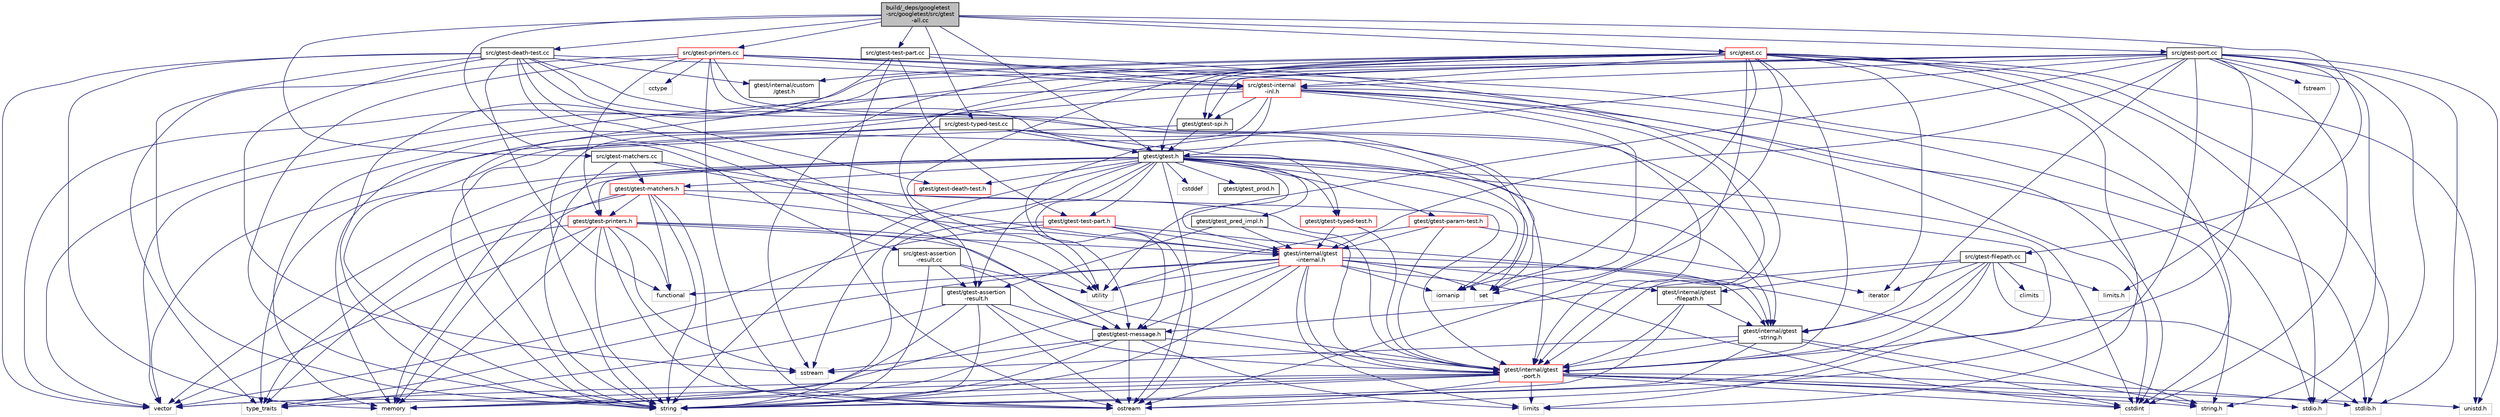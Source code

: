 digraph "build/_deps/googletest-src/googletest/src/gtest-all.cc"
{
 // LATEX_PDF_SIZE
  edge [fontname="Helvetica",fontsize="10",labelfontname="Helvetica",labelfontsize="10"];
  node [fontname="Helvetica",fontsize="10",shape=record];
  Node1 [label="build/_deps/googletest\l-src/googletest/src/gtest\l-all.cc",height=0.2,width=0.4,color="black", fillcolor="grey75", style="filled", fontcolor="black",tooltip=" "];
  Node1 -> Node2 [color="midnightblue",fontsize="10",style="solid"];
  Node2 [label="gtest/gtest.h",height=0.2,width=0.4,color="black", fillcolor="white", style="filled",URL="$gtest_8h.html",tooltip=" "];
  Node2 -> Node3 [color="midnightblue",fontsize="10",style="solid"];
  Node3 [label="cstddef",height=0.2,width=0.4,color="grey75", fillcolor="white", style="filled",tooltip=" "];
  Node2 -> Node4 [color="midnightblue",fontsize="10",style="solid"];
  Node4 [label="cstdint",height=0.2,width=0.4,color="grey75", fillcolor="white", style="filled",tooltip=" "];
  Node2 -> Node5 [color="midnightblue",fontsize="10",style="solid"];
  Node5 [label="iomanip",height=0.2,width=0.4,color="grey75", fillcolor="white", style="filled",tooltip=" "];
  Node2 -> Node6 [color="midnightblue",fontsize="10",style="solid"];
  Node6 [label="limits",height=0.2,width=0.4,color="grey75", fillcolor="white", style="filled",tooltip=" "];
  Node2 -> Node7 [color="midnightblue",fontsize="10",style="solid"];
  Node7 [label="memory",height=0.2,width=0.4,color="grey75", fillcolor="white", style="filled",tooltip=" "];
  Node2 -> Node8 [color="midnightblue",fontsize="10",style="solid"];
  Node8 [label="ostream",height=0.2,width=0.4,color="grey75", fillcolor="white", style="filled",tooltip=" "];
  Node2 -> Node9 [color="midnightblue",fontsize="10",style="solid"];
  Node9 [label="set",height=0.2,width=0.4,color="grey75", fillcolor="white", style="filled",tooltip=" "];
  Node2 -> Node10 [color="midnightblue",fontsize="10",style="solid"];
  Node10 [label="sstream",height=0.2,width=0.4,color="grey75", fillcolor="white", style="filled",tooltip=" "];
  Node2 -> Node11 [color="midnightblue",fontsize="10",style="solid"];
  Node11 [label="string",height=0.2,width=0.4,color="grey75", fillcolor="white", style="filled",tooltip=" "];
  Node2 -> Node12 [color="midnightblue",fontsize="10",style="solid"];
  Node12 [label="type_traits",height=0.2,width=0.4,color="grey75", fillcolor="white", style="filled",tooltip=" "];
  Node2 -> Node13 [color="midnightblue",fontsize="10",style="solid"];
  Node13 [label="vector",height=0.2,width=0.4,color="grey75", fillcolor="white", style="filled",tooltip=" "];
  Node2 -> Node14 [color="midnightblue",fontsize="10",style="solid"];
  Node14 [label="gtest/gtest-assertion\l-result.h",height=0.2,width=0.4,color="black", fillcolor="white", style="filled",URL="$gtest-assertion-result_8h.html",tooltip=" "];
  Node14 -> Node7 [color="midnightblue",fontsize="10",style="solid"];
  Node14 -> Node8 [color="midnightblue",fontsize="10",style="solid"];
  Node14 -> Node11 [color="midnightblue",fontsize="10",style="solid"];
  Node14 -> Node12 [color="midnightblue",fontsize="10",style="solid"];
  Node14 -> Node15 [color="midnightblue",fontsize="10",style="solid"];
  Node15 [label="gtest/gtest-message.h",height=0.2,width=0.4,color="black", fillcolor="white", style="filled",URL="$gtest-message_8h.html",tooltip=" "];
  Node15 -> Node6 [color="midnightblue",fontsize="10",style="solid"];
  Node15 -> Node7 [color="midnightblue",fontsize="10",style="solid"];
  Node15 -> Node8 [color="midnightblue",fontsize="10",style="solid"];
  Node15 -> Node10 [color="midnightblue",fontsize="10",style="solid"];
  Node15 -> Node11 [color="midnightblue",fontsize="10",style="solid"];
  Node15 -> Node16 [color="midnightblue",fontsize="10",style="solid"];
  Node16 [label="gtest/internal/gtest\l-port.h",height=0.2,width=0.4,color="red", fillcolor="white", style="filled",URL="$gtest-port_8h.html",tooltip=" "];
  Node16 -> Node19 [color="midnightblue",fontsize="10",style="solid"];
  Node19 [label="stdio.h",height=0.2,width=0.4,color="grey75", fillcolor="white", style="filled",tooltip=" "];
  Node16 -> Node20 [color="midnightblue",fontsize="10",style="solid"];
  Node20 [label="stdlib.h",height=0.2,width=0.4,color="grey75", fillcolor="white", style="filled",tooltip=" "];
  Node16 -> Node21 [color="midnightblue",fontsize="10",style="solid"];
  Node21 [label="string.h",height=0.2,width=0.4,color="grey75", fillcolor="white", style="filled",tooltip=" "];
  Node16 -> Node4 [color="midnightblue",fontsize="10",style="solid"];
  Node16 -> Node6 [color="midnightblue",fontsize="10",style="solid"];
  Node16 -> Node7 [color="midnightblue",fontsize="10",style="solid"];
  Node16 -> Node8 [color="midnightblue",fontsize="10",style="solid"];
  Node16 -> Node11 [color="midnightblue",fontsize="10",style="solid"];
  Node16 -> Node12 [color="midnightblue",fontsize="10",style="solid"];
  Node16 -> Node13 [color="midnightblue",fontsize="10",style="solid"];
  Node16 -> Node31 [color="midnightblue",fontsize="10",style="solid"];
  Node31 [label="unistd.h",height=0.2,width=0.4,color="grey75", fillcolor="white", style="filled",tooltip=" "];
  Node14 -> Node16 [color="midnightblue",fontsize="10",style="solid"];
  Node2 -> Node34 [color="midnightblue",fontsize="10",style="solid"];
  Node34 [label="gtest/gtest-death-test.h",height=0.2,width=0.4,color="red", fillcolor="white", style="filled",URL="$gtest-death-test_8h.html",tooltip=" "];
  Node2 -> Node36 [color="midnightblue",fontsize="10",style="solid"];
  Node36 [label="gtest/gtest-matchers.h",height=0.2,width=0.4,color="red", fillcolor="white", style="filled",URL="$gtest-matchers_8h.html",tooltip=" "];
  Node36 -> Node38 [color="midnightblue",fontsize="10",style="solid"];
  Node38 [label="functional",height=0.2,width=0.4,color="grey75", fillcolor="white", style="filled",tooltip=" "];
  Node36 -> Node7 [color="midnightblue",fontsize="10",style="solid"];
  Node36 -> Node8 [color="midnightblue",fontsize="10",style="solid"];
  Node36 -> Node11 [color="midnightblue",fontsize="10",style="solid"];
  Node36 -> Node12 [color="midnightblue",fontsize="10",style="solid"];
  Node36 -> Node39 [color="midnightblue",fontsize="10",style="solid"];
  Node39 [label="gtest/gtest-printers.h",height=0.2,width=0.4,color="red", fillcolor="white", style="filled",URL="$gtest-printers_8h.html",tooltip=" "];
  Node39 -> Node38 [color="midnightblue",fontsize="10",style="solid"];
  Node39 -> Node7 [color="midnightblue",fontsize="10",style="solid"];
  Node39 -> Node8 [color="midnightblue",fontsize="10",style="solid"];
  Node39 -> Node10 [color="midnightblue",fontsize="10",style="solid"];
  Node39 -> Node11 [color="midnightblue",fontsize="10",style="solid"];
  Node39 -> Node12 [color="midnightblue",fontsize="10",style="solid"];
  Node39 -> Node40 [color="midnightblue",fontsize="10",style="solid"];
  Node40 [label="utility",height=0.2,width=0.4,color="grey75", fillcolor="white", style="filled",tooltip=" "];
  Node39 -> Node13 [color="midnightblue",fontsize="10",style="solid"];
  Node39 -> Node41 [color="midnightblue",fontsize="10",style="solid"];
  Node41 [label="gtest/internal/gtest\l-internal.h",height=0.2,width=0.4,color="red", fillcolor="white", style="filled",URL="$gtest-internal_8h.html",tooltip=" "];
  Node41 -> Node16 [color="midnightblue",fontsize="10",style="solid"];
  Node41 -> Node21 [color="midnightblue",fontsize="10",style="solid"];
  Node41 -> Node4 [color="midnightblue",fontsize="10",style="solid"];
  Node41 -> Node38 [color="midnightblue",fontsize="10",style="solid"];
  Node41 -> Node5 [color="midnightblue",fontsize="10",style="solid"];
  Node41 -> Node6 [color="midnightblue",fontsize="10",style="solid"];
  Node41 -> Node9 [color="midnightblue",fontsize="10",style="solid"];
  Node41 -> Node11 [color="midnightblue",fontsize="10",style="solid"];
  Node41 -> Node12 [color="midnightblue",fontsize="10",style="solid"];
  Node41 -> Node40 [color="midnightblue",fontsize="10",style="solid"];
  Node41 -> Node13 [color="midnightblue",fontsize="10",style="solid"];
  Node41 -> Node15 [color="midnightblue",fontsize="10",style="solid"];
  Node41 -> Node44 [color="midnightblue",fontsize="10",style="solid"];
  Node44 [label="gtest/internal/gtest\l-filepath.h",height=0.2,width=0.4,color="black", fillcolor="white", style="filled",URL="$gtest-filepath_8h.html",tooltip=" "];
  Node44 -> Node11 [color="midnightblue",fontsize="10",style="solid"];
  Node44 -> Node16 [color="midnightblue",fontsize="10",style="solid"];
  Node44 -> Node45 [color="midnightblue",fontsize="10",style="solid"];
  Node45 [label="gtest/internal/gtest\l-string.h",height=0.2,width=0.4,color="black", fillcolor="white", style="filled",URL="$gtest-string_8h.html",tooltip=" "];
  Node45 -> Node21 [color="midnightblue",fontsize="10",style="solid"];
  Node45 -> Node4 [color="midnightblue",fontsize="10",style="solid"];
  Node45 -> Node10 [color="midnightblue",fontsize="10",style="solid"];
  Node45 -> Node11 [color="midnightblue",fontsize="10",style="solid"];
  Node45 -> Node16 [color="midnightblue",fontsize="10",style="solid"];
  Node41 -> Node45 [color="midnightblue",fontsize="10",style="solid"];
  Node39 -> Node16 [color="midnightblue",fontsize="10",style="solid"];
  Node36 -> Node41 [color="midnightblue",fontsize="10",style="solid"];
  Node36 -> Node16 [color="midnightblue",fontsize="10",style="solid"];
  Node2 -> Node15 [color="midnightblue",fontsize="10",style="solid"];
  Node2 -> Node48 [color="midnightblue",fontsize="10",style="solid"];
  Node48 [label="gtest/gtest-param-test.h",height=0.2,width=0.4,color="red", fillcolor="white", style="filled",URL="$gtest-param-test_8h.html",tooltip=" "];
  Node48 -> Node49 [color="midnightblue",fontsize="10",style="solid"];
  Node49 [label="iterator",height=0.2,width=0.4,color="grey75", fillcolor="white", style="filled",tooltip=" "];
  Node48 -> Node40 [color="midnightblue",fontsize="10",style="solid"];
  Node48 -> Node41 [color="midnightblue",fontsize="10",style="solid"];
  Node48 -> Node16 [color="midnightblue",fontsize="10",style="solid"];
  Node2 -> Node39 [color="midnightblue",fontsize="10",style="solid"];
  Node2 -> Node52 [color="midnightblue",fontsize="10",style="solid"];
  Node52 [label="gtest/gtest-test-part.h",height=0.2,width=0.4,color="red", fillcolor="white", style="filled",URL="$gtest-test-part_8h.html",tooltip=" "];
  Node52 -> Node8 [color="midnightblue",fontsize="10",style="solid"];
  Node52 -> Node11 [color="midnightblue",fontsize="10",style="solid"];
  Node52 -> Node13 [color="midnightblue",fontsize="10",style="solid"];
  Node52 -> Node41 [color="midnightblue",fontsize="10",style="solid"];
  Node52 -> Node45 [color="midnightblue",fontsize="10",style="solid"];
  Node2 -> Node54 [color="midnightblue",fontsize="10",style="solid"];
  Node54 [label="gtest/gtest-typed-test.h",height=0.2,width=0.4,color="red", fillcolor="white", style="filled",URL="$gtest-typed-test_8h.html",tooltip=" "];
  Node54 -> Node41 [color="midnightblue",fontsize="10",style="solid"];
  Node54 -> Node16 [color="midnightblue",fontsize="10",style="solid"];
  Node2 -> Node55 [color="midnightblue",fontsize="10",style="solid"];
  Node55 [label="gtest/gtest_pred_impl.h",height=0.2,width=0.4,color="black", fillcolor="white", style="filled",URL="$gtest__pred__impl_8h.html",tooltip=" "];
  Node55 -> Node14 [color="midnightblue",fontsize="10",style="solid"];
  Node55 -> Node41 [color="midnightblue",fontsize="10",style="solid"];
  Node55 -> Node16 [color="midnightblue",fontsize="10",style="solid"];
  Node2 -> Node56 [color="midnightblue",fontsize="10",style="solid"];
  Node56 [label="gtest/gtest_prod.h",height=0.2,width=0.4,color="black", fillcolor="white", style="filled",URL="$gtest__prod_8h.html",tooltip=" "];
  Node2 -> Node41 [color="midnightblue",fontsize="10",style="solid"];
  Node2 -> Node45 [color="midnightblue",fontsize="10",style="solid"];
  Node1 -> Node57 [color="midnightblue",fontsize="10",style="solid"];
  Node57 [label="src/gtest-assertion\l-result.cc",height=0.2,width=0.4,color="black", fillcolor="white", style="filled",URL="$gtest-assertion-result_8cc.html",tooltip=" "];
  Node57 -> Node14 [color="midnightblue",fontsize="10",style="solid"];
  Node57 -> Node11 [color="midnightblue",fontsize="10",style="solid"];
  Node57 -> Node40 [color="midnightblue",fontsize="10",style="solid"];
  Node57 -> Node15 [color="midnightblue",fontsize="10",style="solid"];
  Node1 -> Node58 [color="midnightblue",fontsize="10",style="solid"];
  Node58 [label="src/gtest-death-test.cc",height=0.2,width=0.4,color="black", fillcolor="white", style="filled",URL="$gtest-death-test_8cc.html",tooltip=" "];
  Node58 -> Node34 [color="midnightblue",fontsize="10",style="solid"];
  Node58 -> Node38 [color="midnightblue",fontsize="10",style="solid"];
  Node58 -> Node7 [color="midnightblue",fontsize="10",style="solid"];
  Node58 -> Node10 [color="midnightblue",fontsize="10",style="solid"];
  Node58 -> Node11 [color="midnightblue",fontsize="10",style="solid"];
  Node58 -> Node40 [color="midnightblue",fontsize="10",style="solid"];
  Node58 -> Node13 [color="midnightblue",fontsize="10",style="solid"];
  Node58 -> Node59 [color="midnightblue",fontsize="10",style="solid"];
  Node59 [label="gtest/internal/custom\l/gtest.h",height=0.2,width=0.4,color="black", fillcolor="white", style="filled",URL="$internal_2custom_2gtest_8h.html",tooltip=" "];
  Node58 -> Node16 [color="midnightblue",fontsize="10",style="solid"];
  Node58 -> Node15 [color="midnightblue",fontsize="10",style="solid"];
  Node58 -> Node45 [color="midnightblue",fontsize="10",style="solid"];
  Node58 -> Node60 [color="midnightblue",fontsize="10",style="solid"];
  Node60 [label="src/gtest-internal\l-inl.h",height=0.2,width=0.4,color="red", fillcolor="white", style="filled",URL="$gtest-internal-inl_8h.html",tooltip=" "];
  Node60 -> Node20 [color="midnightblue",fontsize="10",style="solid"];
  Node60 -> Node21 [color="midnightblue",fontsize="10",style="solid"];
  Node60 -> Node4 [color="midnightblue",fontsize="10",style="solid"];
  Node60 -> Node7 [color="midnightblue",fontsize="10",style="solid"];
  Node60 -> Node9 [color="midnightblue",fontsize="10",style="solid"];
  Node60 -> Node11 [color="midnightblue",fontsize="10",style="solid"];
  Node60 -> Node13 [color="midnightblue",fontsize="10",style="solid"];
  Node60 -> Node16 [color="midnightblue",fontsize="10",style="solid"];
  Node60 -> Node63 [color="midnightblue",fontsize="10",style="solid"];
  Node63 [label="gtest/gtest-spi.h",height=0.2,width=0.4,color="black", fillcolor="white", style="filled",URL="$gtest-spi_8h.html",tooltip=" "];
  Node63 -> Node11 [color="midnightblue",fontsize="10",style="solid"];
  Node63 -> Node2 [color="midnightblue",fontsize="10",style="solid"];
  Node60 -> Node2 [color="midnightblue",fontsize="10",style="solid"];
  Node1 -> Node64 [color="midnightblue",fontsize="10",style="solid"];
  Node64 [label="src/gtest-filepath.cc",height=0.2,width=0.4,color="black", fillcolor="white", style="filled",URL="$gtest-filepath_8cc.html",tooltip=" "];
  Node64 -> Node44 [color="midnightblue",fontsize="10",style="solid"];
  Node64 -> Node20 [color="midnightblue",fontsize="10",style="solid"];
  Node64 -> Node49 [color="midnightblue",fontsize="10",style="solid"];
  Node64 -> Node11 [color="midnightblue",fontsize="10",style="solid"];
  Node64 -> Node15 [color="midnightblue",fontsize="10",style="solid"];
  Node64 -> Node16 [color="midnightblue",fontsize="10",style="solid"];
  Node64 -> Node65 [color="midnightblue",fontsize="10",style="solid"];
  Node65 [label="limits.h",height=0.2,width=0.4,color="grey75", fillcolor="white", style="filled",tooltip=" "];
  Node64 -> Node66 [color="midnightblue",fontsize="10",style="solid"];
  Node66 [label="climits",height=0.2,width=0.4,color="grey75", fillcolor="white", style="filled",tooltip=" "];
  Node64 -> Node45 [color="midnightblue",fontsize="10",style="solid"];
  Node1 -> Node67 [color="midnightblue",fontsize="10",style="solid"];
  Node67 [label="src/gtest-matchers.cc",height=0.2,width=0.4,color="black", fillcolor="white", style="filled",URL="$gtest-matchers_8cc.html",tooltip=" "];
  Node67 -> Node36 [color="midnightblue",fontsize="10",style="solid"];
  Node67 -> Node11 [color="midnightblue",fontsize="10",style="solid"];
  Node67 -> Node41 [color="midnightblue",fontsize="10",style="solid"];
  Node67 -> Node16 [color="midnightblue",fontsize="10",style="solid"];
  Node1 -> Node68 [color="midnightblue",fontsize="10",style="solid"];
  Node68 [label="src/gtest-port.cc",height=0.2,width=0.4,color="black", fillcolor="white", style="filled",URL="$gtest-port_8cc.html",tooltip=" "];
  Node68 -> Node16 [color="midnightblue",fontsize="10",style="solid"];
  Node68 -> Node65 [color="midnightblue",fontsize="10",style="solid"];
  Node68 -> Node19 [color="midnightblue",fontsize="10",style="solid"];
  Node68 -> Node20 [color="midnightblue",fontsize="10",style="solid"];
  Node68 -> Node21 [color="midnightblue",fontsize="10",style="solid"];
  Node68 -> Node4 [color="midnightblue",fontsize="10",style="solid"];
  Node68 -> Node69 [color="midnightblue",fontsize="10",style="solid"];
  Node69 [label="fstream",height=0.2,width=0.4,color="grey75", fillcolor="white", style="filled",tooltip=" "];
  Node68 -> Node7 [color="midnightblue",fontsize="10",style="solid"];
  Node68 -> Node8 [color="midnightblue",fontsize="10",style="solid"];
  Node68 -> Node11 [color="midnightblue",fontsize="10",style="solid"];
  Node68 -> Node40 [color="midnightblue",fontsize="10",style="solid"];
  Node68 -> Node13 [color="midnightblue",fontsize="10",style="solid"];
  Node68 -> Node31 [color="midnightblue",fontsize="10",style="solid"];
  Node68 -> Node15 [color="midnightblue",fontsize="10",style="solid"];
  Node68 -> Node63 [color="midnightblue",fontsize="10",style="solid"];
  Node68 -> Node41 [color="midnightblue",fontsize="10",style="solid"];
  Node68 -> Node45 [color="midnightblue",fontsize="10",style="solid"];
  Node68 -> Node60 [color="midnightblue",fontsize="10",style="solid"];
  Node1 -> Node70 [color="midnightblue",fontsize="10",style="solid"];
  Node70 [label="src/gtest-printers.cc",height=0.2,width=0.4,color="red", fillcolor="white", style="filled",URL="$gtest-printers_8cc.html",tooltip=" "];
  Node70 -> Node39 [color="midnightblue",fontsize="10",style="solid"];
  Node70 -> Node19 [color="midnightblue",fontsize="10",style="solid"];
  Node70 -> Node71 [color="midnightblue",fontsize="10",style="solid"];
  Node71 [label="cctype",height=0.2,width=0.4,color="grey75", fillcolor="white", style="filled",tooltip=" "];
  Node70 -> Node4 [color="midnightblue",fontsize="10",style="solid"];
  Node70 -> Node5 [color="midnightblue",fontsize="10",style="solid"];
  Node70 -> Node8 [color="midnightblue",fontsize="10",style="solid"];
  Node70 -> Node11 [color="midnightblue",fontsize="10",style="solid"];
  Node70 -> Node12 [color="midnightblue",fontsize="10",style="solid"];
  Node70 -> Node16 [color="midnightblue",fontsize="10",style="solid"];
  Node70 -> Node60 [color="midnightblue",fontsize="10",style="solid"];
  Node1 -> Node74 [color="midnightblue",fontsize="10",style="solid"];
  Node74 [label="src/gtest-test-part.cc",height=0.2,width=0.4,color="black", fillcolor="white", style="filled",URL="$gtest-test-part_8cc.html",tooltip=" "];
  Node74 -> Node52 [color="midnightblue",fontsize="10",style="solid"];
  Node74 -> Node8 [color="midnightblue",fontsize="10",style="solid"];
  Node74 -> Node11 [color="midnightblue",fontsize="10",style="solid"];
  Node74 -> Node16 [color="midnightblue",fontsize="10",style="solid"];
  Node74 -> Node60 [color="midnightblue",fontsize="10",style="solid"];
  Node1 -> Node75 [color="midnightblue",fontsize="10",style="solid"];
  Node75 [label="src/gtest-typed-test.cc",height=0.2,width=0.4,color="black", fillcolor="white", style="filled",URL="$gtest-typed-test_8cc.html",tooltip=" "];
  Node75 -> Node54 [color="midnightblue",fontsize="10",style="solid"];
  Node75 -> Node9 [color="midnightblue",fontsize="10",style="solid"];
  Node75 -> Node11 [color="midnightblue",fontsize="10",style="solid"];
  Node75 -> Node13 [color="midnightblue",fontsize="10",style="solid"];
  Node75 -> Node2 [color="midnightblue",fontsize="10",style="solid"];
  Node1 -> Node76 [color="midnightblue",fontsize="10",style="solid"];
  Node76 [label="src/gtest.cc",height=0.2,width=0.4,color="red", fillcolor="white", style="filled",URL="$gtest_8cc.html",tooltip=" "];
  Node76 -> Node2 [color="midnightblue",fontsize="10",style="solid"];
  Node76 -> Node19 [color="midnightblue",fontsize="10",style="solid"];
  Node76 -> Node20 [color="midnightblue",fontsize="10",style="solid"];
  Node76 -> Node4 [color="midnightblue",fontsize="10",style="solid"];
  Node76 -> Node5 [color="midnightblue",fontsize="10",style="solid"];
  Node76 -> Node49 [color="midnightblue",fontsize="10",style="solid"];
  Node76 -> Node6 [color="midnightblue",fontsize="10",style="solid"];
  Node76 -> Node8 [color="midnightblue",fontsize="10",style="solid"];
  Node76 -> Node9 [color="midnightblue",fontsize="10",style="solid"];
  Node76 -> Node10 [color="midnightblue",fontsize="10",style="solid"];
  Node76 -> Node40 [color="midnightblue",fontsize="10",style="solid"];
  Node76 -> Node13 [color="midnightblue",fontsize="10",style="solid"];
  Node76 -> Node14 [color="midnightblue",fontsize="10",style="solid"];
  Node76 -> Node63 [color="midnightblue",fontsize="10",style="solid"];
  Node76 -> Node59 [color="midnightblue",fontsize="10",style="solid"];
  Node76 -> Node16 [color="midnightblue",fontsize="10",style="solid"];
  Node76 -> Node31 [color="midnightblue",fontsize="10",style="solid"];
  Node76 -> Node60 [color="midnightblue",fontsize="10",style="solid"];
}
